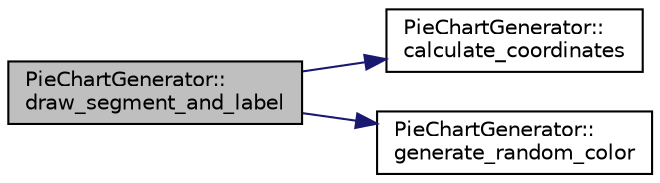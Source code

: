 digraph "PieChartGenerator::draw_segment_and_label"
{
 // LATEX_PDF_SIZE
  edge [fontname="Helvetica",fontsize="10",labelfontname="Helvetica",labelfontsize="10"];
  node [fontname="Helvetica",fontsize="10",shape=record];
  rankdir="LR";
  Node1 [label="PieChartGenerator::\ldraw_segment_and_label",height=0.2,width=0.4,color="black", fillcolor="grey75", style="filled", fontcolor="black",tooltip="Draws a segment and its corresponding label on the pie chart image."];
  Node1 -> Node2 [color="midnightblue",fontsize="10",style="solid",fontname="Helvetica"];
  Node2 [label="PieChartGenerator::\lcalculate_coordinates",height=0.2,width=0.4,color="black", fillcolor="white", style="filled",URL="$classPieChartGenerator.html#a5362987c296f3dfee24390ee2881ff2a",tooltip="Calculates the coordinates for a given angle on the pie chart."];
  Node1 -> Node3 [color="midnightblue",fontsize="10",style="solid",fontname="Helvetica"];
  Node3 [label="PieChartGenerator::\lgenerate_random_color",height=0.2,width=0.4,color="black", fillcolor="white", style="filled",URL="$classPieChartGenerator.html#a11d2d5f8dfc51fcebd7ea1dfce678629",tooltip="Loads data from the given file."];
}
